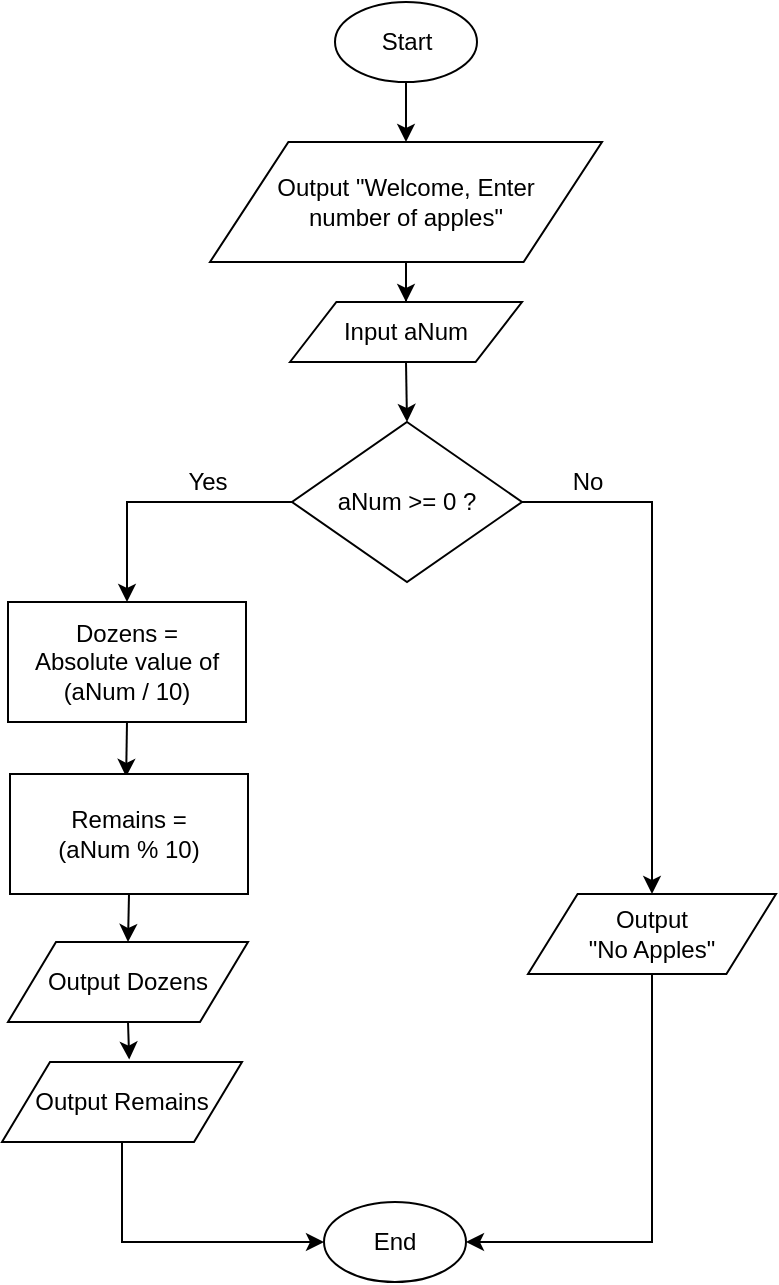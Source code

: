 <mxfile version="13.3.5" type="device"><diagram id="C5RBs43oDa-KdzZeNtuy" name="Page-1"><mxGraphModel dx="723" dy="388" grid="1" gridSize="10" guides="1" tooltips="1" connect="1" arrows="1" fold="1" page="1" pageScale="1" pageWidth="827" pageHeight="1169" math="0" shadow="0"><root><mxCell id="WIyWlLk6GJQsqaUBKTNV-0"/><mxCell id="WIyWlLk6GJQsqaUBKTNV-1" parent="WIyWlLk6GJQsqaUBKTNV-0"/><mxCell id="kR_14oy0Powxi0oe1zzE-46" style="edgeStyle=orthogonalEdgeStyle;rounded=0;orthogonalLoop=1;jettySize=auto;html=1;exitX=0.5;exitY=1;exitDx=0;exitDy=0;entryX=0.5;entryY=0;entryDx=0;entryDy=0;" parent="WIyWlLk6GJQsqaUBKTNV-1" source="kR_14oy0Powxi0oe1zzE-0" target="kR_14oy0Powxi0oe1zzE-1" edge="1"><mxGeometry relative="1" as="geometry"/></mxCell><mxCell id="kR_14oy0Powxi0oe1zzE-0" value="Start" style="ellipse;whiteSpace=wrap;html=1;" parent="WIyWlLk6GJQsqaUBKTNV-1" vertex="1"><mxGeometry x="383.5" y="290" width="71" height="40" as="geometry"/></mxCell><mxCell id="kR_14oy0Powxi0oe1zzE-3" value="" style="edgeStyle=orthogonalEdgeStyle;rounded=0;orthogonalLoop=1;jettySize=auto;html=1;" parent="WIyWlLk6GJQsqaUBKTNV-1" source="kR_14oy0Powxi0oe1zzE-1" target="kR_14oy0Powxi0oe1zzE-2" edge="1"><mxGeometry relative="1" as="geometry"/></mxCell><mxCell id="kR_14oy0Powxi0oe1zzE-1" value="Output &quot;Welcome, Enter &lt;br&gt;number of apples&quot;" style="shape=parallelogram;perimeter=parallelogramPerimeter;whiteSpace=wrap;html=1;" parent="WIyWlLk6GJQsqaUBKTNV-1" vertex="1"><mxGeometry x="321" y="360" width="196" height="60" as="geometry"/></mxCell><mxCell id="QnwT1zAu4_n2XN43df2s-0" style="edgeStyle=orthogonalEdgeStyle;rounded=0;orthogonalLoop=1;jettySize=auto;html=1;exitX=0.5;exitY=1;exitDx=0;exitDy=0;entryX=0.5;entryY=0;entryDx=0;entryDy=0;" edge="1" parent="WIyWlLk6GJQsqaUBKTNV-1" source="kR_14oy0Powxi0oe1zzE-2" target="kR_14oy0Powxi0oe1zzE-8"><mxGeometry relative="1" as="geometry"/></mxCell><mxCell id="kR_14oy0Powxi0oe1zzE-2" value="Input aNum" style="shape=parallelogram;perimeter=parallelogramPerimeter;whiteSpace=wrap;html=1;" parent="WIyWlLk6GJQsqaUBKTNV-1" vertex="1"><mxGeometry x="361" y="440" width="116" height="30" as="geometry"/></mxCell><mxCell id="kR_14oy0Powxi0oe1zzE-15" style="edgeStyle=orthogonalEdgeStyle;rounded=0;orthogonalLoop=1;jettySize=auto;html=1;entryX=0.5;entryY=0;entryDx=0;entryDy=0;" parent="WIyWlLk6GJQsqaUBKTNV-1" source="kR_14oy0Powxi0oe1zzE-8" target="kR_14oy0Powxi0oe1zzE-10" edge="1"><mxGeometry relative="1" as="geometry"><mxPoint x="500" y="625" as="targetPoint"/></mxGeometry></mxCell><mxCell id="QnwT1zAu4_n2XN43df2s-10" style="edgeStyle=orthogonalEdgeStyle;rounded=0;orthogonalLoop=1;jettySize=auto;html=1;exitX=0;exitY=0.5;exitDx=0;exitDy=0;entryX=0.5;entryY=0;entryDx=0;entryDy=0;" edge="1" parent="WIyWlLk6GJQsqaUBKTNV-1" source="kR_14oy0Powxi0oe1zzE-8" target="kR_14oy0Powxi0oe1zzE-18"><mxGeometry relative="1" as="geometry"/></mxCell><mxCell id="kR_14oy0Powxi0oe1zzE-8" value="aNum &amp;gt;= 0 ?" style="rhombus;whiteSpace=wrap;html=1;" parent="WIyWlLk6GJQsqaUBKTNV-1" vertex="1"><mxGeometry x="362" y="500" width="115" height="80" as="geometry"/></mxCell><mxCell id="kR_14oy0Powxi0oe1zzE-44" style="edgeStyle=orthogonalEdgeStyle;rounded=0;orthogonalLoop=1;jettySize=auto;html=1;exitX=0.5;exitY=1;exitDx=0;exitDy=0;entryX=1;entryY=0.5;entryDx=0;entryDy=0;" parent="WIyWlLk6GJQsqaUBKTNV-1" source="kR_14oy0Powxi0oe1zzE-10" target="kR_14oy0Powxi0oe1zzE-43" edge="1"><mxGeometry relative="1" as="geometry"/></mxCell><mxCell id="kR_14oy0Powxi0oe1zzE-10" value="Output&lt;br&gt;&quot;No Apples&quot;" style="shape=parallelogram;perimeter=parallelogramPerimeter;whiteSpace=wrap;html=1;" parent="WIyWlLk6GJQsqaUBKTNV-1" vertex="1"><mxGeometry x="480" y="736" width="124" height="40" as="geometry"/></mxCell><mxCell id="QnwT1zAu4_n2XN43df2s-5" style="edgeStyle=orthogonalEdgeStyle;rounded=0;orthogonalLoop=1;jettySize=auto;html=1;exitX=0.5;exitY=1;exitDx=0;exitDy=0;entryX=0.488;entryY=0.023;entryDx=0;entryDy=0;entryPerimeter=0;" edge="1" parent="WIyWlLk6GJQsqaUBKTNV-1" source="kR_14oy0Powxi0oe1zzE-18" target="QnwT1zAu4_n2XN43df2s-4"><mxGeometry relative="1" as="geometry"/></mxCell><mxCell id="kR_14oy0Powxi0oe1zzE-18" value="Dozens = &lt;br&gt;Absolute value of&lt;br&gt;(aNum / 10)" style="rounded=0;whiteSpace=wrap;html=1;" parent="WIyWlLk6GJQsqaUBKTNV-1" vertex="1"><mxGeometry x="220" y="590" width="119" height="60" as="geometry"/></mxCell><mxCell id="QnwT1zAu4_n2XN43df2s-8" style="edgeStyle=orthogonalEdgeStyle;rounded=0;orthogonalLoop=1;jettySize=auto;html=1;exitX=0.5;exitY=1;exitDx=0;exitDy=0;entryX=0.53;entryY=-0.03;entryDx=0;entryDy=0;entryPerimeter=0;" edge="1" parent="WIyWlLk6GJQsqaUBKTNV-1" source="kR_14oy0Powxi0oe1zzE-23" target="QnwT1zAu4_n2XN43df2s-6"><mxGeometry relative="1" as="geometry"/></mxCell><mxCell id="kR_14oy0Powxi0oe1zzE-23" value="Output Dozens" style="shape=parallelogram;perimeter=parallelogramPerimeter;whiteSpace=wrap;html=1;" parent="WIyWlLk6GJQsqaUBKTNV-1" vertex="1"><mxGeometry x="220" y="760" width="120" height="40" as="geometry"/></mxCell><mxCell id="kR_14oy0Powxi0oe1zzE-24" style="edgeStyle=orthogonalEdgeStyle;rounded=0;orthogonalLoop=1;jettySize=auto;html=1;exitX=0.5;exitY=1;exitDx=0;exitDy=0;" parent="WIyWlLk6GJQsqaUBKTNV-1" edge="1"><mxGeometry relative="1" as="geometry"><mxPoint x="540" y="840" as="sourcePoint"/><mxPoint x="540" y="840" as="targetPoint"/></mxGeometry></mxCell><mxCell id="kR_14oy0Powxi0oe1zzE-27" style="edgeStyle=none;rounded=0;orthogonalLoop=1;jettySize=auto;html=1;exitX=0.5;exitY=1;exitDx=0;exitDy=0;" parent="WIyWlLk6GJQsqaUBKTNV-1" edge="1"><mxGeometry relative="1" as="geometry"><mxPoint x="540" y="840" as="sourcePoint"/><mxPoint x="540" y="840" as="targetPoint"/></mxGeometry></mxCell><mxCell id="kR_14oy0Powxi0oe1zzE-43" value="End" style="ellipse;whiteSpace=wrap;html=1;" parent="WIyWlLk6GJQsqaUBKTNV-1" vertex="1"><mxGeometry x="378" y="890" width="71" height="40" as="geometry"/></mxCell><mxCell id="QnwT1zAu4_n2XN43df2s-1" value="No" style="text;html=1;strokeColor=none;fillColor=none;align=center;verticalAlign=middle;whiteSpace=wrap;rounded=0;" vertex="1" parent="WIyWlLk6GJQsqaUBKTNV-1"><mxGeometry x="490" y="520" width="40" height="20" as="geometry"/></mxCell><mxCell id="QnwT1zAu4_n2XN43df2s-2" value="Yes" style="text;html=1;strokeColor=none;fillColor=none;align=center;verticalAlign=middle;whiteSpace=wrap;rounded=0;" vertex="1" parent="WIyWlLk6GJQsqaUBKTNV-1"><mxGeometry x="300" y="520" width="40" height="20" as="geometry"/></mxCell><mxCell id="QnwT1zAu4_n2XN43df2s-7" style="edgeStyle=orthogonalEdgeStyle;rounded=0;orthogonalLoop=1;jettySize=auto;html=1;exitX=0.5;exitY=1;exitDx=0;exitDy=0;entryX=0.5;entryY=0;entryDx=0;entryDy=0;" edge="1" parent="WIyWlLk6GJQsqaUBKTNV-1" source="QnwT1zAu4_n2XN43df2s-4" target="kR_14oy0Powxi0oe1zzE-23"><mxGeometry relative="1" as="geometry"/></mxCell><mxCell id="QnwT1zAu4_n2XN43df2s-4" value="Remains = &lt;br&gt;(aNum % 10)" style="rounded=0;whiteSpace=wrap;html=1;" vertex="1" parent="WIyWlLk6GJQsqaUBKTNV-1"><mxGeometry x="221" y="676" width="119" height="60" as="geometry"/></mxCell><mxCell id="QnwT1zAu4_n2XN43df2s-12" style="edgeStyle=orthogonalEdgeStyle;rounded=0;orthogonalLoop=1;jettySize=auto;html=1;exitX=0.5;exitY=1;exitDx=0;exitDy=0;entryX=0;entryY=0.5;entryDx=0;entryDy=0;" edge="1" parent="WIyWlLk6GJQsqaUBKTNV-1" source="QnwT1zAu4_n2XN43df2s-6" target="kR_14oy0Powxi0oe1zzE-43"><mxGeometry relative="1" as="geometry"/></mxCell><mxCell id="QnwT1zAu4_n2XN43df2s-6" value="Output Remains" style="shape=parallelogram;perimeter=parallelogramPerimeter;whiteSpace=wrap;html=1;" vertex="1" parent="WIyWlLk6GJQsqaUBKTNV-1"><mxGeometry x="217" y="820" width="120" height="40" as="geometry"/></mxCell></root></mxGraphModel></diagram></mxfile>